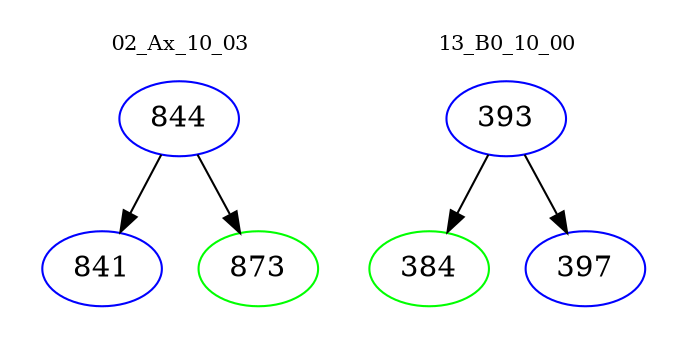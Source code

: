 digraph{
subgraph cluster_0 {
color = white
label = "02_Ax_10_03";
fontsize=10;
T0_844 [label="844", color="blue"]
T0_844 -> T0_841 [color="black"]
T0_841 [label="841", color="blue"]
T0_844 -> T0_873 [color="black"]
T0_873 [label="873", color="green"]
}
subgraph cluster_1 {
color = white
label = "13_B0_10_00";
fontsize=10;
T1_393 [label="393", color="blue"]
T1_393 -> T1_384 [color="black"]
T1_384 [label="384", color="green"]
T1_393 -> T1_397 [color="black"]
T1_397 [label="397", color="blue"]
}
}
